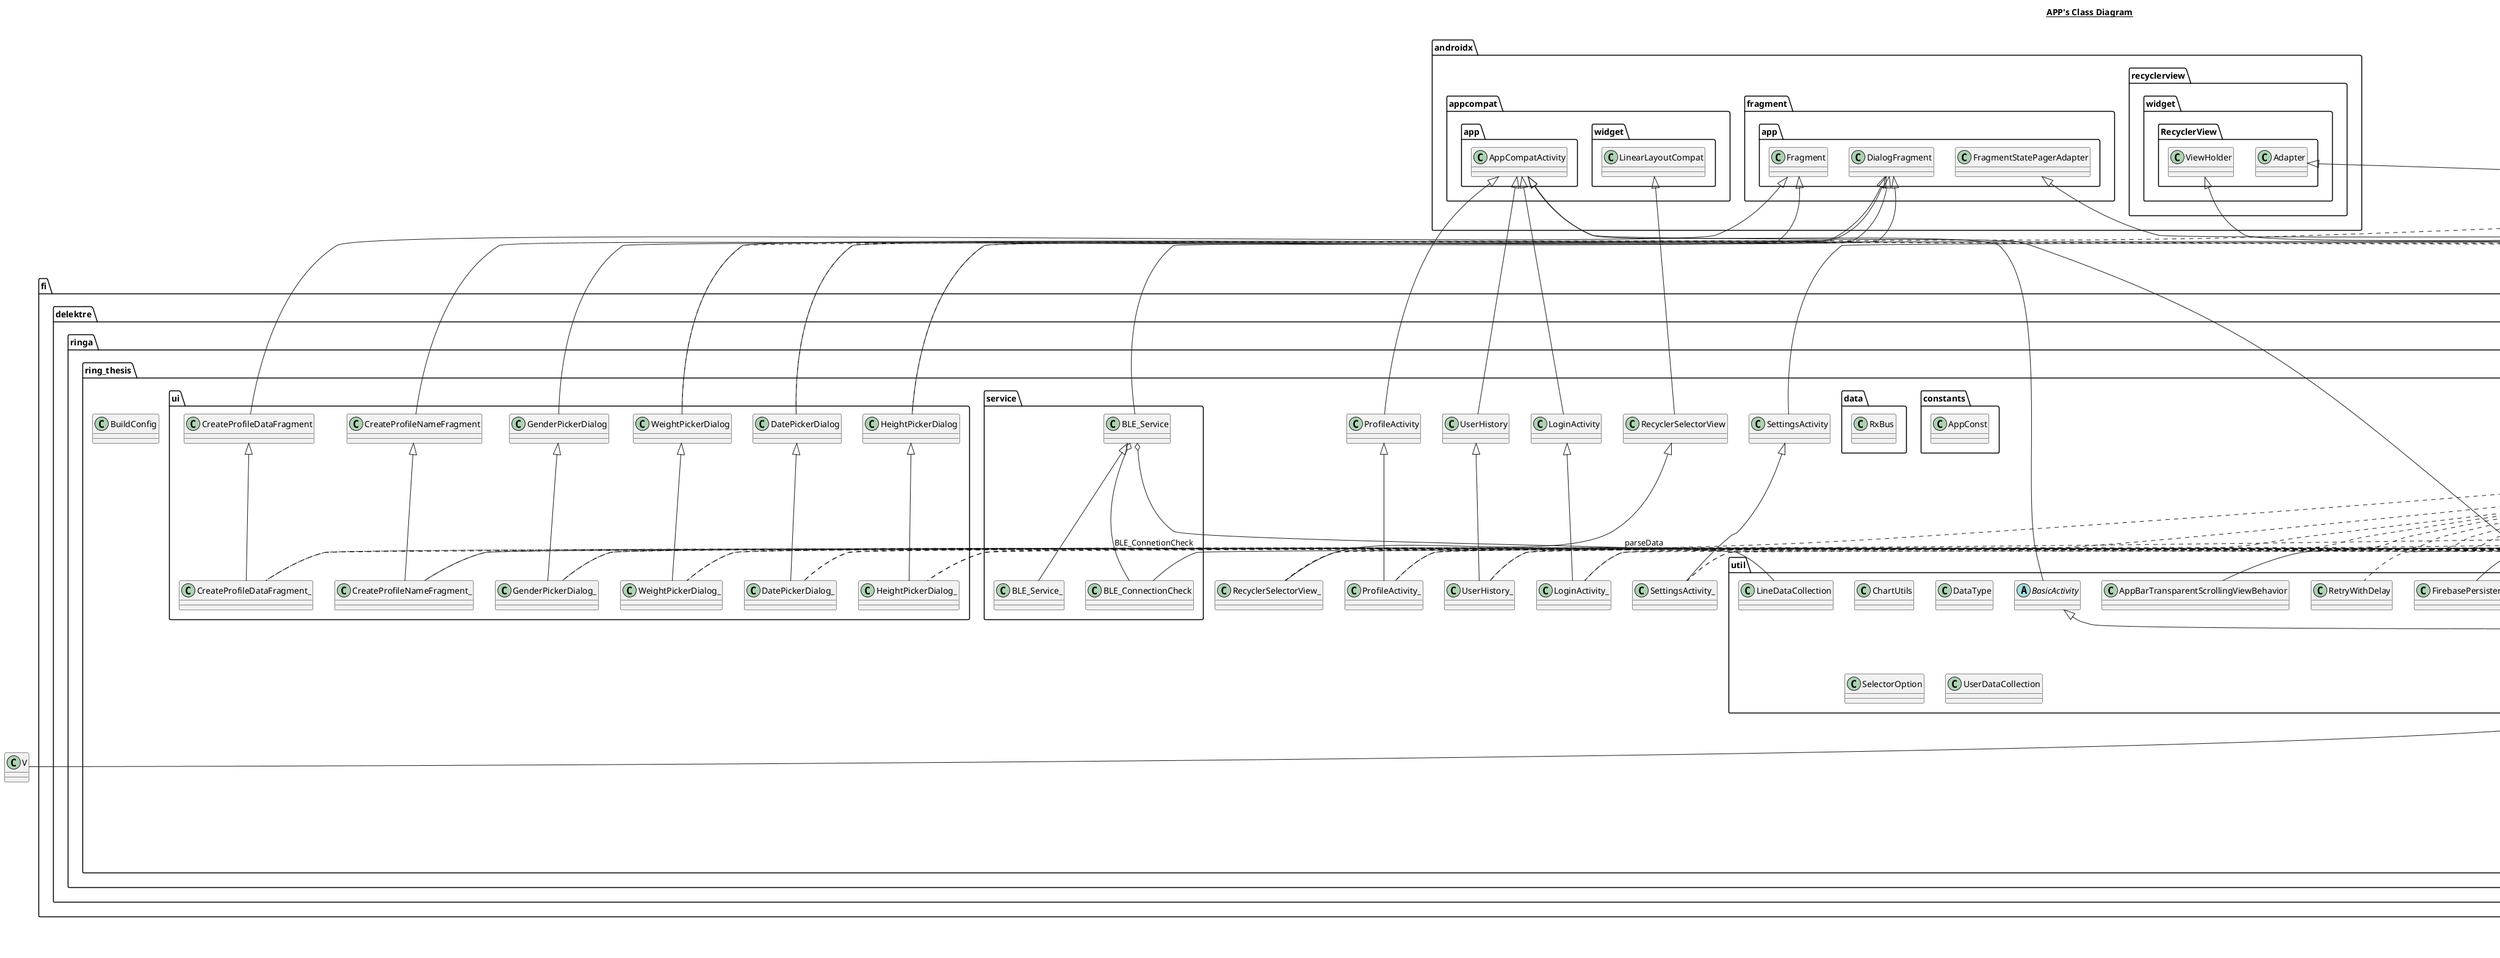 @startuml

title __APP's Class Diagram__\n

  namespace fi.delektre.ringa.ring_thesis {
    class fi.delektre.ringa.ring_thesis.BuildConfig {
    }
  }
  

  namespace fi.delektre.ringa.ring_thesis {
    class fi.delektre.ringa.ring_thesis.LoginActivity {
    }
  }
  

  namespace fi.delektre.ringa.ring_thesis {
    class fi.delektre.ringa.ring_thesis.LoginActivity_ {
    }
  }
  

  namespace fi.delektre.ringa.ring_thesis {
    class fi.delektre.ringa.ring_thesis.MainActivity {
    }
  }
  

  namespace fi.delektre.ringa.ring_thesis {
    class fi.delektre.ringa.ring_thesis.MainActivity_ {
    }
  }
  

  namespace fi.delektre.ringa.ring_thesis {
    class fi.delektre.ringa.ring_thesis.ProfileActivity {
    }
  }
  

  namespace fi.delektre.ringa.ring_thesis {
    class fi.delektre.ringa.ring_thesis.ProfileActivity_ {
    }
  }
  

  namespace fi.delektre.ringa.ring_thesis {
    class fi.delektre.ringa.ring_thesis.RecyclerSelectorView {
    }
  }
  

  namespace fi.delektre.ringa.ring_thesis {
    class fi.delektre.ringa.ring_thesis.RecyclerSelectorView_ {
    }
  }
  

  namespace fi.delektre.ringa.ring_thesis {
    class fi.delektre.ringa.ring_thesis.SettingsActivity {
    }
  }
  

  namespace fi.delektre.ringa.ring_thesis {
    class fi.delektre.ringa.ring_thesis.SettingsActivity_ {
    }
  }
  

  namespace fi.delektre.ringa.ring_thesis {
    class fi.delektre.ringa.ring_thesis.UserData {
    }
  }
  

  namespace fi.delektre.ringa.ring_thesis {
    class fi.delektre.ringa.ring_thesis.UserData_ {
    }
  }
  

  namespace fi.delektre.ringa.ring_thesis {
    class fi.delektre.ringa.ring_thesis.UserHistory {
    }
  }
  

  namespace fi.delektre.ringa.ring_thesis {
    class fi.delektre.ringa.ring_thesis.UserHistory_ {
    }
  }
  

  namespace fi.delektre.ringa.ring_thesis {
    namespace adapters {
      abstract class fi.delektre.ringa.ring_thesis.adapters.RecyclerViewAdapterBase {
      }
    }
  }
  

  namespace fi.delektre.ringa.ring_thesis {
    namespace adapters {
      class fi.delektre.ringa.ring_thesis.adapters.SectionStatePagerAdapter {
      }
    }
  }
  

  namespace fi.delektre.ringa.ring_thesis {
    namespace adapters {
      class fi.delektre.ringa.ring_thesis.adapters.SelectorRecyclerViewAdapter {
      }
    }
  }
  

  namespace fi.delektre.ringa.ring_thesis {
    namespace adapters {
      class fi.delektre.ringa.ring_thesis.adapters.SelectorRecyclerViewAdapter_ {
      }
    }
  }
  

  namespace fi.delektre.ringa.ring_thesis {
    namespace adapters {
      class fi.delektre.ringa.ring_thesis.adapters.ViewWrapper {
      }
    }
  }
  

  namespace fi.delektre.ringa.ring_thesis {
    namespace constants {
      class fi.delektre.ringa.ring_thesis.constants.AppConst {
      }
    }
  }
  

  namespace fi.delektre.ringa.ring_thesis {
    namespace data {
      class fi.delektre.ringa.ring_thesis.data.RxBus {
      }
    }
  }
  

  namespace fi.delektre.ringa.ring_thesis {
    namespace service {
      class fi.delektre.ringa.ring_thesis.service.BLE_ConnectionCheck {
      }
    }
  }
  

  namespace fi.delektre.ringa.ring_thesis {
    namespace service {
      class fi.delektre.ringa.ring_thesis.service.BLE_Service {
      }
    }
  }
  

  namespace fi.delektre.ringa.ring_thesis {
    namespace service {
      class fi.delektre.ringa.ring_thesis.service.BLE_Service_ {
      }
    }
  }
  

  namespace fi.delektre.ringa.ring_thesis {
    namespace ui {
      class fi.delektre.ringa.ring_thesis.ui.CreateProfileDataFragment {
      }
    }
  }
  

  namespace fi.delektre.ringa.ring_thesis {
    namespace ui {
      class fi.delektre.ringa.ring_thesis.ui.CreateProfileDataFragment_ {
      }
    }
  }
  

  namespace fi.delektre.ringa.ring_thesis {
    namespace ui {
      class fi.delektre.ringa.ring_thesis.ui.CreateProfileNameFragment {
      }
    }
  }
  

  namespace fi.delektre.ringa.ring_thesis {
    namespace ui {
      class fi.delektre.ringa.ring_thesis.ui.CreateProfileNameFragment_ {
      }
    }
  }
  

  namespace fi.delektre.ringa.ring_thesis {
    namespace ui {
      class fi.delektre.ringa.ring_thesis.ui.DatePickerDialog {
      }
    }
  }
  

  namespace fi.delektre.ringa.ring_thesis {
    namespace ui {
      class fi.delektre.ringa.ring_thesis.ui.DatePickerDialog_ {
      }
    }
  }
  

  namespace fi.delektre.ringa.ring_thesis {
    namespace ui {
      class fi.delektre.ringa.ring_thesis.ui.GenderPickerDialog {
      }
    }
  }
  

  namespace fi.delektre.ringa.ring_thesis {
    namespace ui {
      class fi.delektre.ringa.ring_thesis.ui.GenderPickerDialog_ {
      }
    }
  }
  

  namespace fi.delektre.ringa.ring_thesis {
    namespace ui {
      class fi.delektre.ringa.ring_thesis.ui.HeightPickerDialog {
      }
    }
  }
  

  namespace fi.delektre.ringa.ring_thesis {
    namespace ui {
      class fi.delektre.ringa.ring_thesis.ui.HeightPickerDialog_ {
      }
    }
  }
  

  namespace fi.delektre.ringa.ring_thesis {
    namespace ui {
      class fi.delektre.ringa.ring_thesis.ui.WeightPickerDialog {
      }
    }
  }
  

  namespace fi.delektre.ringa.ring_thesis {
    namespace ui {
      class fi.delektre.ringa.ring_thesis.ui.WeightPickerDialog_ {
      }
    }
  }
  

  namespace fi.delektre.ringa.ring_thesis {
    namespace util {
      class fi.delektre.ringa.ring_thesis.util.AppBarTransparentScrollingViewBehavior {
      }
    }
  }
  

  namespace fi.delektre.ringa.ring_thesis {
    namespace util {
      abstract class fi.delektre.ringa.ring_thesis.util.BasicActivity {
      }
    }
  }
  

  namespace fi.delektre.ringa.ring_thesis {
    namespace util {
      class fi.delektre.ringa.ring_thesis.util.ChartUtils {
      }
    }
  }
  

  namespace fi.delektre.ringa.ring_thesis {
    namespace util {
      class fi.delektre.ringa.ring_thesis.util.DataType {
      }
    }
  }
  

  namespace fi.delektre.ringa.ring_thesis {
    namespace util {
      class fi.delektre.ringa.ring_thesis.util.FirebasePersistence {
      }
    }
  }
  

  namespace fi.delektre.ringa.ring_thesis {
    namespace util {
      class fi.delektre.ringa.ring_thesis.util.LineDataCollection {
      }
    }
  }
  

  namespace fi.delektre.ringa.ring_thesis {
    namespace util {
      class fi.delektre.ringa.ring_thesis.util.RetryWithDelay {
      }
    }
  }
  

  namespace fi.delektre.ringa.ring_thesis {
    namespace util {
      class fi.delektre.ringa.ring_thesis.util.SelectorOption {
      }
    }
  }
  

  namespace fi.delektre.ringa.ring_thesis {
    namespace util {
      class fi.delektre.ringa.ring_thesis.util.UserDataCollection {
      }
    }
  }
  

  fi.delektre.ringa.ring_thesis.LoginActivity -up-|> androidx.appcompat.app.AppCompatActivity
  fi.delektre.ringa.ring_thesis.LoginActivity_ .up.|> org.androidannotations.api.bean.BeanHolder
  fi.delektre.ringa.ring_thesis.LoginActivity_ .up.|> org.androidannotations.api.view.HasViews
  fi.delektre.ringa.ring_thesis.LoginActivity_ .up.|> org.androidannotations.api.view.OnViewChangedListener
  fi.delektre.ringa.ring_thesis.LoginActivity_ -up-|> fi.delektre.ringa.ring_thesis.LoginActivity
  fi.delektre.ringa.ring_thesis.MainActivity -up-|> fi.delektre.ringa.ring_thesis.util.BasicActivity
  fi.delektre.ringa.ring_thesis.MainActivity o-- fi.delektre.ringa.ring_thesis.adapters.SelectorRecyclerViewAdapter : adapter
  fi.delektre.ringa.ring_thesis.MainActivity_ .up.|> org.androidannotations.api.bean.BeanHolder
  fi.delektre.ringa.ring_thesis.MainActivity_ .up.|> org.androidannotations.api.view.HasViews
  fi.delektre.ringa.ring_thesis.MainActivity_ .up.|> org.androidannotations.api.view.OnViewChangedListener
  fi.delektre.ringa.ring_thesis.MainActivity_ -up-|> fi.delektre.ringa.ring_thesis.MainActivity
  fi.delektre.ringa.ring_thesis.ProfileActivity -up-|> androidx.appcompat.app.AppCompatActivity
  fi.delektre.ringa.ring_thesis.ProfileActivity_ .up.|> org.androidannotations.api.bean.BeanHolder
  fi.delektre.ringa.ring_thesis.ProfileActivity_ .up.|> org.androidannotations.api.view.HasViews
  fi.delektre.ringa.ring_thesis.ProfileActivity_ .up.|> org.androidannotations.api.view.OnViewChangedListener
  fi.delektre.ringa.ring_thesis.ProfileActivity_ -up-|> fi.delektre.ringa.ring_thesis.ProfileActivity
  fi.delektre.ringa.ring_thesis.RecyclerSelectorView -up-|> androidx.appcompat.widget.LinearLayoutCompat
  fi.delektre.ringa.ring_thesis.RecyclerSelectorView_ .up.|> org.androidannotations.api.view.HasViews
  fi.delektre.ringa.ring_thesis.RecyclerSelectorView_ .up.|> org.androidannotations.api.view.OnViewChangedListener
  fi.delektre.ringa.ring_thesis.RecyclerSelectorView_ -up-|> fi.delektre.ringa.ring_thesis.RecyclerSelectorView
  fi.delektre.ringa.ring_thesis.SettingsActivity -up-|> android.preference.PreferenceActivity
  fi.delektre.ringa.ring_thesis.SettingsActivity_ .up.|> org.androidannotations.api.bean.BeanHolder
  fi.delektre.ringa.ring_thesis.SettingsActivity_ .up.|> org.androidannotations.api.view.HasViews
  fi.delektre.ringa.ring_thesis.SettingsActivity_ -up-|> fi.delektre.ringa.ring_thesis.SettingsActivity
  fi.delektre.ringa.ring_thesis.UserData -up-|> androidx.appcompat.app.AppCompatActivity
  fi.delektre.ringa.ring_thesis.UserData o-- fi.delektre.ringa.ring_thesis.util.UserDataCollection.UserBirthday : userBirthdayCollection
  fi.delektre.ringa.ring_thesis.UserData o-- fi.delektre.ringa.ring_thesis.util.UserDataCollection.UserGender : userGenderCollection
  fi.delektre.ringa.ring_thesis.UserData o-- fi.delektre.ringa.ring_thesis.util.UserDataCollection.UserHeight : userHeightCollection
  fi.delektre.ringa.ring_thesis.UserData o-- fi.delektre.ringa.ring_thesis.util.UserDataCollection.UserName : userNameCollection
  fi.delektre.ringa.ring_thesis.UserData o-- fi.delektre.ringa.ring_thesis.util.UserDataCollection.UserWeight : userWeighthCollection
  fi.delektre.ringa.ring_thesis.UserData o-- fi.delektre.ringa.ring_thesis.adapters.SectionStatePagerAdapter : mSectionStateAdapter
  fi.delektre.ringa.ring_thesis.UserData_ .up.|> org.androidannotations.api.bean.BeanHolder
  fi.delektre.ringa.ring_thesis.UserData_ .up.|> org.androidannotations.api.view.HasViews
  fi.delektre.ringa.ring_thesis.UserData_ .up.|> org.androidannotations.api.view.OnViewChangedListener
  fi.delektre.ringa.ring_thesis.UserData_ -up-|> fi.delektre.ringa.ring_thesis.UserData
  fi.delektre.ringa.ring_thesis.UserHistory -up-|> androidx.appcompat.app.AppCompatActivity
  fi.delektre.ringa.ring_thesis.UserHistory_ .up.|> org.androidannotations.api.bean.BeanHolder
  fi.delektre.ringa.ring_thesis.UserHistory_ .up.|> org.androidannotations.api.view.HasViews
  fi.delektre.ringa.ring_thesis.UserHistory_ .up.|> org.androidannotations.api.view.OnViewChangedListener
  fi.delektre.ringa.ring_thesis.UserHistory_ -up-|> fi.delektre.ringa.ring_thesis.UserHistory
  fi.delektre.ringa.ring_thesis.adapters.RecyclerViewAdapterBase -up-|> androidx.recyclerview.widget.RecyclerView.Adapter
  fi.delektre.ringa.ring_thesis.adapters.SectionStatePagerAdapter -up-|> androidx.fragment.app.FragmentStatePagerAdapter
  fi.delektre.ringa.ring_thesis.adapters.SelectorRecyclerViewAdapter -up-|> fi.delektre.ringa.ring_thesis.adapters.RecyclerViewAdapterBase
  fi.delektre.ringa.ring_thesis.adapters.SelectorRecyclerViewAdapter_ -up-|> fi.delektre.ringa.ring_thesis.adapters.SelectorRecyclerViewAdapter
  fi.delektre.ringa.ring_thesis.adapters.ViewWrapper -up-|> androidx.recyclerview.widget.RecyclerView.ViewHolder
  fi.delektre.ringa.ring_thesis.adapters.ViewWrapper o-- V : view
  fi.delektre.ringa.ring_thesis.service.BLE_ConnectionCheck -up-|> android.content.BroadcastReceiver
  fi.delektre.ringa.ring_thesis.service.BLE_Service -up-|> android.app.Service
  fi.delektre.ringa.ring_thesis.service.BLE_Service o-- fi.delektre.ringa.ring_thesis.util.LineDataCollection : parseData
  fi.delektre.ringa.ring_thesis.service.BLE_Service o-- fi.delektre.ringa.ring_thesis.service.BLE_ConnectionCheck : BLE_ConnetionCheck
  fi.delektre.ringa.ring_thesis.service.BLE_Service_ -up-|> fi.delektre.ringa.ring_thesis.service.BLE_Service
  fi.delektre.ringa.ring_thesis.ui.CreateProfileDataFragment -up-|> androidx.fragment.app.Fragment
  fi.delektre.ringa.ring_thesis.ui.CreateProfileDataFragment o-- fi.delektre.ringa.ring_thesis.util.UserDataCollection.UserBirthday : userBirthdayCollection
  fi.delektre.ringa.ring_thesis.ui.CreateProfileDataFragment o-- fi.delektre.ringa.ring_thesis.util.UserDataCollection.UserHeight : userHeightCollection
  fi.delektre.ringa.ring_thesis.ui.CreateProfileDataFragment o-- fi.delektre.ringa.ring_thesis.util.UserDataCollection.UserWeight : userWeigthCollection
  fi.delektre.ringa.ring_thesis.ui.CreateProfileDataFragment_ .up.|> org.androidannotations.api.bean.BeanHolder
  fi.delektre.ringa.ring_thesis.ui.CreateProfileDataFragment_ .up.|> org.androidannotations.api.view.HasViews
  fi.delektre.ringa.ring_thesis.ui.CreateProfileDataFragment_ .up.|> org.androidannotations.api.view.OnViewChangedListener
  fi.delektre.ringa.ring_thesis.ui.CreateProfileDataFragment_ -up-|> fi.delektre.ringa.ring_thesis.ui.CreateProfileDataFragment
  fi.delektre.ringa.ring_thesis.ui.CreateProfileNameFragment -up-|> androidx.fragment.app.Fragment
  fi.delektre.ringa.ring_thesis.ui.CreateProfileNameFragment_ .up.|> org.androidannotations.api.bean.BeanHolder
  fi.delektre.ringa.ring_thesis.ui.CreateProfileNameFragment_ .up.|> org.androidannotations.api.view.HasViews
  fi.delektre.ringa.ring_thesis.ui.CreateProfileNameFragment_ .up.|> org.androidannotations.api.view.OnViewChangedListener
  fi.delektre.ringa.ring_thesis.ui.CreateProfileNameFragment_ -up-|> fi.delektre.ringa.ring_thesis.ui.CreateProfileNameFragment
  fi.delektre.ringa.ring_thesis.ui.DatePickerDialog .up.|> android.view.View.OnClickListener
  fi.delektre.ringa.ring_thesis.ui.DatePickerDialog -up-|> androidx.fragment.app.DialogFragment
  fi.delektre.ringa.ring_thesis.ui.DatePickerDialog_ .up.|> org.androidannotations.api.bean.BeanHolder
  fi.delektre.ringa.ring_thesis.ui.DatePickerDialog_ .up.|> org.androidannotations.api.view.HasViews
  fi.delektre.ringa.ring_thesis.ui.DatePickerDialog_ .up.|> org.androidannotations.api.view.OnViewChangedListener
  fi.delektre.ringa.ring_thesis.ui.DatePickerDialog_ -up-|> fi.delektre.ringa.ring_thesis.ui.DatePickerDialog
  fi.delektre.ringa.ring_thesis.ui.GenderPickerDialog -up-|> androidx.fragment.app.DialogFragment
  fi.delektre.ringa.ring_thesis.ui.GenderPickerDialog_ .up.|> org.androidannotations.api.bean.BeanHolder
  fi.delektre.ringa.ring_thesis.ui.GenderPickerDialog_ .up.|> org.androidannotations.api.view.HasViews
  fi.delektre.ringa.ring_thesis.ui.GenderPickerDialog_ .up.|> org.androidannotations.api.view.OnViewChangedListener
  fi.delektre.ringa.ring_thesis.ui.GenderPickerDialog_ -up-|> fi.delektre.ringa.ring_thesis.ui.GenderPickerDialog
  fi.delektre.ringa.ring_thesis.ui.HeightPickerDialog .up.|> android.view.View.OnClickListener
  fi.delektre.ringa.ring_thesis.ui.HeightPickerDialog -up-|> androidx.fragment.app.DialogFragment
  fi.delektre.ringa.ring_thesis.ui.HeightPickerDialog_ .up.|> org.androidannotations.api.bean.BeanHolder
  fi.delektre.ringa.ring_thesis.ui.HeightPickerDialog_ .up.|> org.androidannotations.api.view.HasViews
  fi.delektre.ringa.ring_thesis.ui.HeightPickerDialog_ .up.|> org.androidannotations.api.view.OnViewChangedListener
  fi.delektre.ringa.ring_thesis.ui.HeightPickerDialog_ -up-|> fi.delektre.ringa.ring_thesis.ui.HeightPickerDialog
  fi.delektre.ringa.ring_thesis.ui.WeightPickerDialog .up.|> android.view.View.OnClickListener
  fi.delektre.ringa.ring_thesis.ui.WeightPickerDialog -up-|> androidx.fragment.app.DialogFragment
  fi.delektre.ringa.ring_thesis.ui.WeightPickerDialog_ .up.|> org.androidannotations.api.bean.BeanHolder
  fi.delektre.ringa.ring_thesis.ui.WeightPickerDialog_ .up.|> org.androidannotations.api.view.HasViews
  fi.delektre.ringa.ring_thesis.ui.WeightPickerDialog_ .up.|> org.androidannotations.api.view.OnViewChangedListener
  fi.delektre.ringa.ring_thesis.ui.WeightPickerDialog_ -up-|> fi.delektre.ringa.ring_thesis.ui.WeightPickerDialog
  fi.delektre.ringa.ring_thesis.util.AppBarTransparentScrollingViewBehavior -up-|> com.google.android.material.appbar.AppBarLayout.ScrollingViewBehavior
  fi.delektre.ringa.ring_thesis.util.BasicActivity -up-|> androidx.appcompat.app.AppCompatActivity
  fi.delektre.ringa.ring_thesis.util.FirebasePersistence -up-|> android.app.Application
  fi.delektre.ringa.ring_thesis.util.RetryWithDelay .up.|> io.reactivex.functions.Function


right footer


PlantUML diagram generated by SketchIt! (https://bitbucket.org/pmesmeur/sketch.it)
For more information about this tool, please contact philippe.mesmeur@gmail.com
endfooter

@enduml
